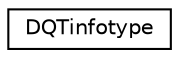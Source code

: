 digraph "圖形化之類別階層"
{
 // LATEX_PDF_SIZE
  edge [fontname="Helvetica",fontsize="10",labelfontname="Helvetica",labelfontsize="10"];
  node [fontname="Helvetica",fontsize="10",shape=record];
  rankdir="LR";
  Node0 [label="DQTinfotype",height=0.2,width=0.4,color="black", fillcolor="white", style="filled",URL="$structDQTinfotype.html",tooltip=" "];
}
